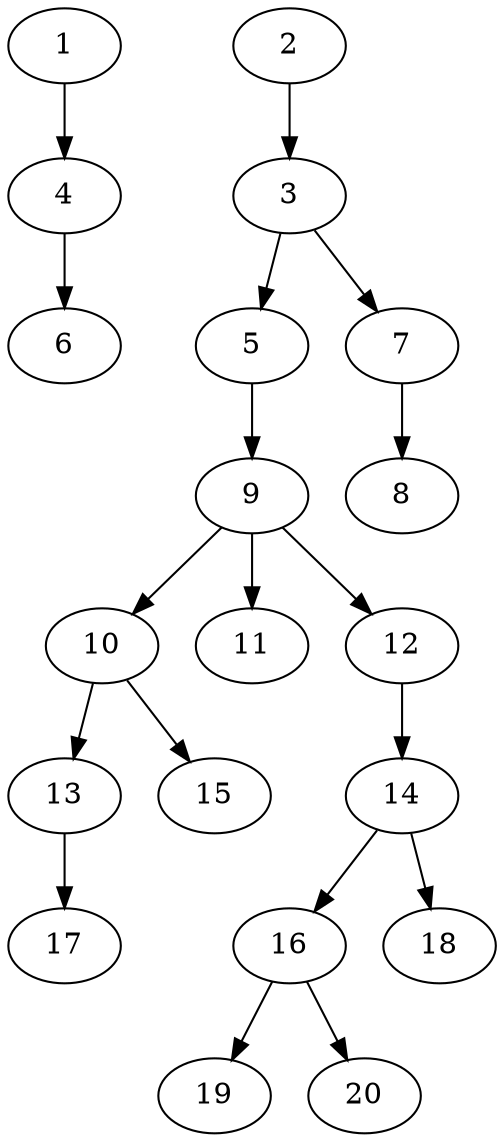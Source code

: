 // DAG (tier=1-easy, mode=compute, n=20, ccr=0.297, fat=0.408, density=0.309, regular=0.675, jump=0.023, mindata=262144, maxdata=2097152)
// DAG automatically generated by daggen at Sun Aug 24 16:33:32 2025
// /home/ermia/Project/Environments/daggen/bin/daggen --dot --ccr 0.297 --fat 0.408 --regular 0.675 --density 0.309 --jump 0.023 --mindata 262144 --maxdata 2097152 -n 20 
digraph G {
  1 [size="2050023442366676", alpha="0.00", expect_size="1025011721183338"]
  1 -> 4 [size ="1185947844608"]
  2 [size="1122091065810059", alpha="0.11", expect_size="561045532905029"]
  2 -> 3 [size ="20283863859200"]
  3 [size="59291081887998416", alpha="0.14", expect_size="29645540943999208"]
  3 -> 5 [size ="26014088429568"]
  3 -> 7 [size ="26014088429568"]
  4 [size="242601944243969", alpha="0.09", expect_size="121300972121984"]
  4 -> 6 [size ="657666867200"]
  5 [size="38224152017015064", alpha="0.04", expect_size="19112076008507532"]
  5 -> 9 [size ="24557826080768"]
  6 [size="387560806360809472", alpha="0.15", expect_size="193780403180404736"]
  7 [size="3184828836434549", alpha="0.01", expect_size="1592414418217274"]
  7 -> 8 [size ="1389564526592"]
  8 [size="1513145399571392", alpha="0.17", expect_size="756572699785696"]
  9 [size="3348501653455110144", alpha="0.08", expect_size="1674250826727555072"]
  9 -> 10 [size ="17905659936768"]
  9 -> 11 [size ="17905659936768"]
  9 -> 12 [size ="17905659936768"]
  10 [size="1231510197993041", alpha="0.19", expect_size="615755098996520"]
  10 -> 13 [size ="1698693120000"]
  10 -> 15 [size ="1698693120000"]
  11 [size="23610769665836", alpha="0.01", expect_size="11805384832918"]
  12 [size="127734349845964", alpha="0.04", expect_size="63867174922982"]
  12 -> 14 [size ="7286546235392"]
  13 [size="1174368890400808", alpha="0.19", expect_size="587184445200404"]
  13 -> 17 [size ="19000406835200"]
  14 [size="1073220174756897", alpha="0.18", expect_size="536610087378448"]
  14 -> 16 [size ="25309848010752"]
  14 -> 18 [size ="25309848010752"]
  15 [size="2215057889960132608", alpha="0.07", expect_size="1107528944980066304"]
  16 [size="5833866439072677888", alpha="0.10", expect_size="2916933219536338944"]
  16 -> 19 [size ="25925529894912"]
  16 -> 20 [size ="25925529894912"]
  17 [size="96128437826099", alpha="0.09", expect_size="48064218913049"]
  18 [size="12367609319898056", alpha="0.07", expect_size="6183804659949028"]
  19 [size="1331737649021313", alpha="0.11", expect_size="665868824510656"]
  20 [size="228210902050107", alpha="0.19", expect_size="114105451025053"]
}